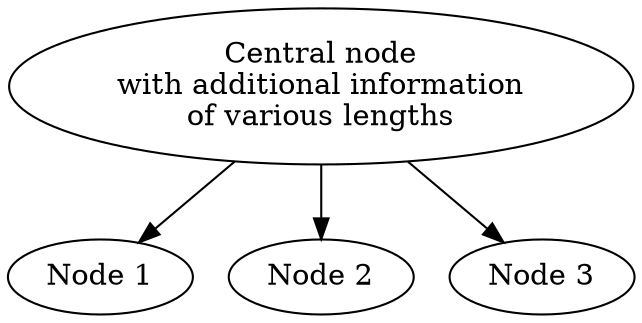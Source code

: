 digraph G {
    0 [label="Central node
with additional information
of various lengths"]
    1 [label="Node 1"]
    2 [label="Node 2"]
    3 [label="Node 3"]
    0 -> 1
    0 -> 2
    0 -> 3
}
